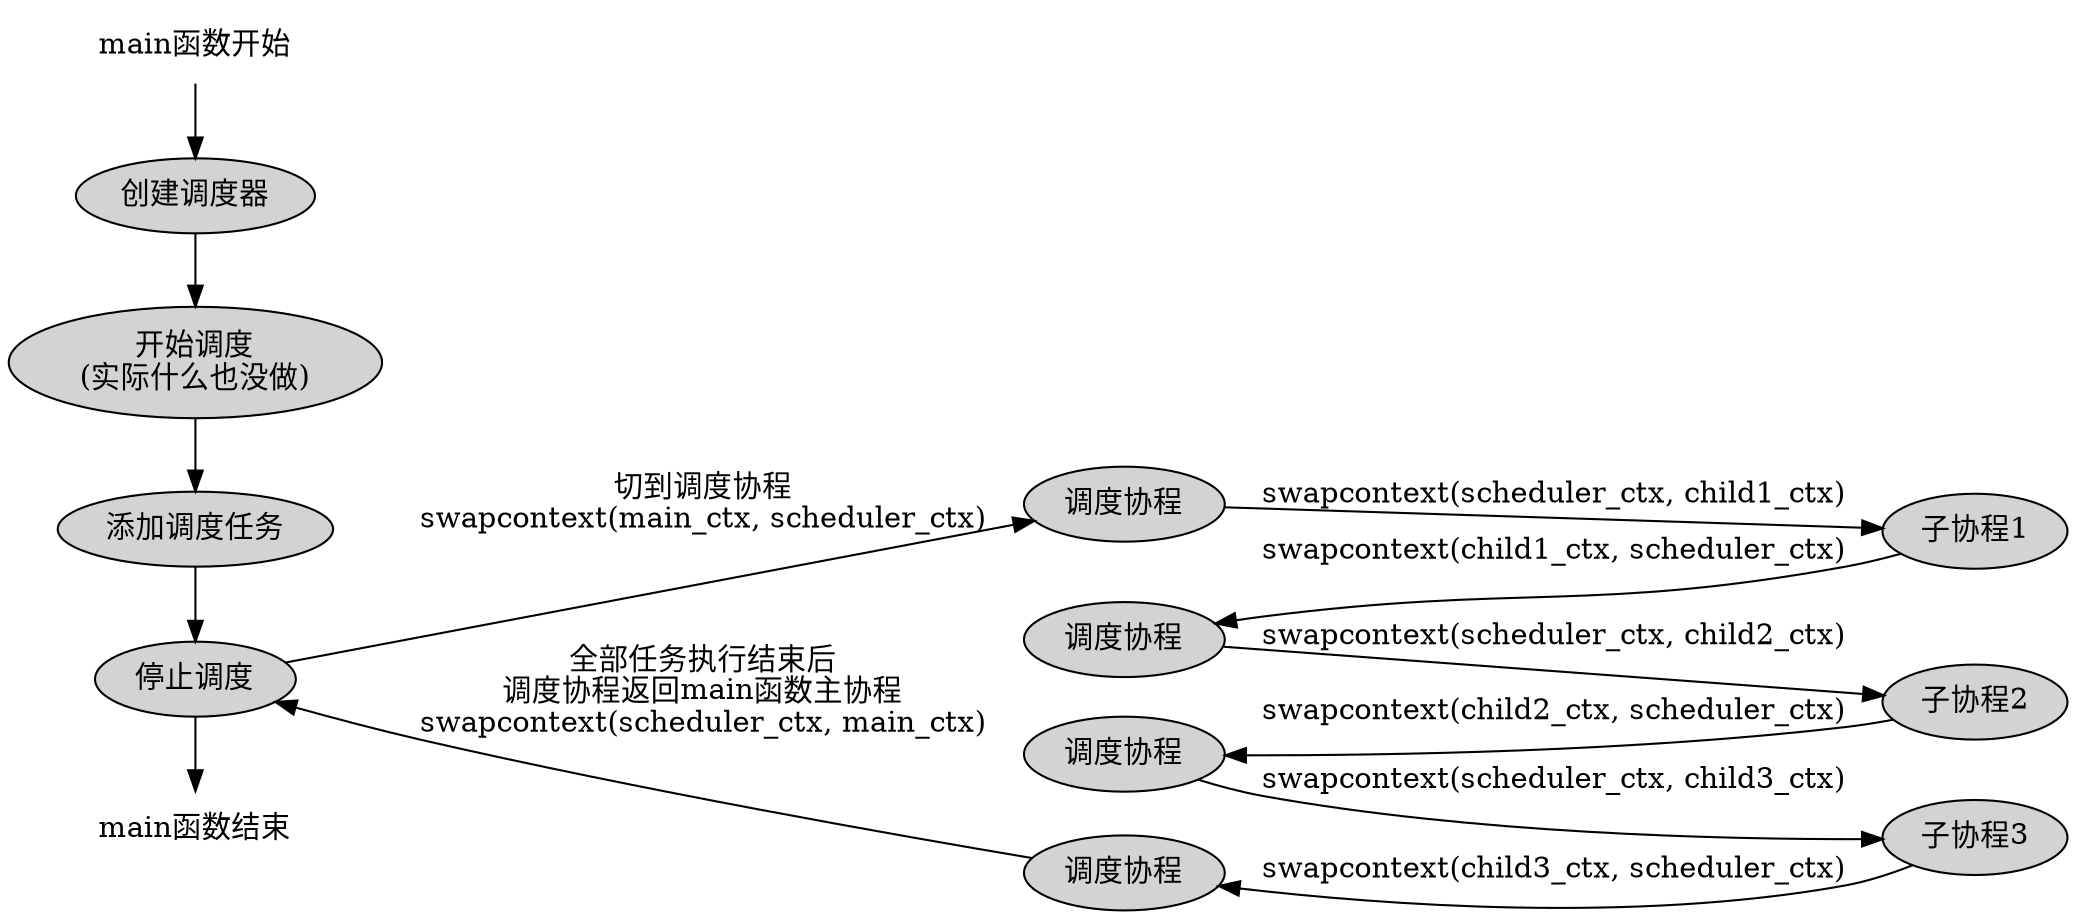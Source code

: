 # use caller为true，调度协程切换过程

digraph {
    rankdir=LR;
    node [style=filled];
    compound=true;

    subgraph sub1 {
        start [label="main函数开始" shape=none style=""];
        main1 [label = "创建调度器"];
        main2 [label = <开始调度<BR/>(实际什么也没做)>];
        main3 [label = "添加调度任务"];
        main4 [label = <停止调度<BR/>>];
        end [label="main函数结束" shape=none style=""];
        rank=same;
        start -> main1 -> main2 -> main3 -> main4 -> end;
    }
    subgraph sbu2 {
        scheduler1 [label="调度协程" style=filled];
        scheduler2 [label="调度协程" style=filled];
        scheduler3 [label="调度协程" style=filled];
        scheduler4 [label="调度协程" style=filled]
        child1 [label="子协程1"]
        child2 [label="子协程2"]
        child3 [label="子协程3"]

        {rank=same; scheduler1 scheduler2 scheduler3 scheduler4}
        {rank=same; child1 child2 child3}
    }
    scheduler1->child1 [label=<swapcontext(scheduler_ctx, child1_ctx)>];
    child1->scheduler2 [label=<swapcontext(child1_ctx, scheduler_ctx)>];
    scheduler2->child2 [label=<swapcontext(scheduler_ctx, child2_ctx)>];
    child2->scheduler3 [label=<swapcontext(child2_ctx, scheduler_ctx)>];
    scheduler3->child3 [label=<swapcontext(scheduler_ctx, child3_ctx)>];
    child3->scheduler4 [label=<swapcontext(child3_ctx, scheduler_ctx)>];
    main4 -> scheduler1 [label=<切到调度协程<BR/>swapcontext(main_ctx, scheduler_ctx)>];
    scheduler4 -> main4 [label=<全部任务执行结束后<BR/>调度协程返回main函数主协程<BR/>swapcontext(scheduler_ctx, main_ctx)>];
}
